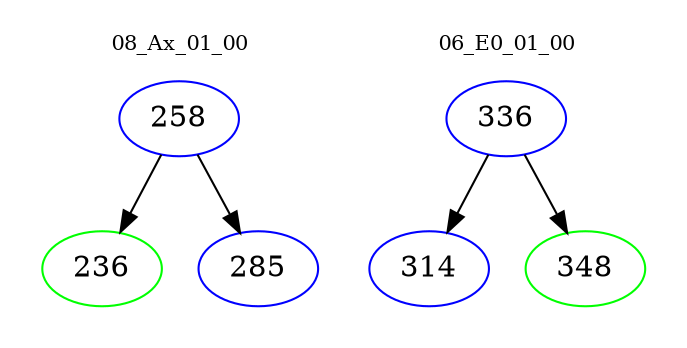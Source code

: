 digraph{
subgraph cluster_0 {
color = white
label = "08_Ax_01_00";
fontsize=10;
T0_258 [label="258", color="blue"]
T0_258 -> T0_236 [color="black"]
T0_236 [label="236", color="green"]
T0_258 -> T0_285 [color="black"]
T0_285 [label="285", color="blue"]
}
subgraph cluster_1 {
color = white
label = "06_E0_01_00";
fontsize=10;
T1_336 [label="336", color="blue"]
T1_336 -> T1_314 [color="black"]
T1_314 [label="314", color="blue"]
T1_336 -> T1_348 [color="black"]
T1_348 [label="348", color="green"]
}
}
